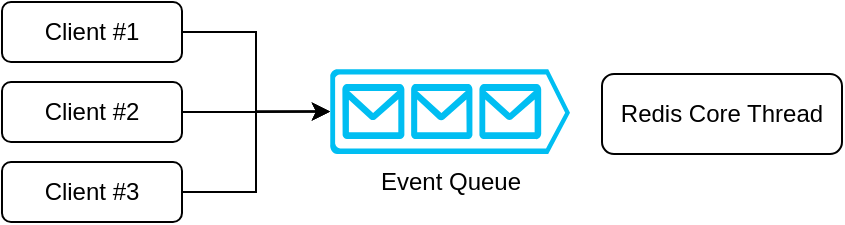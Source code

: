 <mxfile version="22.0.3" type="device">
  <diagram name="페이지-1" id="foqZhc7NjWLFWZ91exfe">
    <mxGraphModel dx="980" dy="894" grid="1" gridSize="10" guides="1" tooltips="1" connect="1" arrows="1" fold="1" page="1" pageScale="1" pageWidth="827" pageHeight="1169" math="0" shadow="0">
      <root>
        <mxCell id="0" />
        <mxCell id="1" parent="0" />
        <mxCell id="XlAvE9n8FlZEB_JRipX_-1" value="Client #1" style="rounded=1;whiteSpace=wrap;html=1;" vertex="1" parent="1">
          <mxGeometry x="130" y="120" width="90" height="30" as="geometry" />
        </mxCell>
        <mxCell id="XlAvE9n8FlZEB_JRipX_-2" value="Client #2" style="rounded=1;whiteSpace=wrap;html=1;" vertex="1" parent="1">
          <mxGeometry x="130" y="160" width="90" height="30" as="geometry" />
        </mxCell>
        <mxCell id="XlAvE9n8FlZEB_JRipX_-3" value="Client #3" style="rounded=1;whiteSpace=wrap;html=1;" vertex="1" parent="1">
          <mxGeometry x="130" y="200" width="90" height="30" as="geometry" />
        </mxCell>
        <mxCell id="XlAvE9n8FlZEB_JRipX_-5" value="Event Queue" style="verticalLabelPosition=bottom;html=1;verticalAlign=top;align=center;strokeColor=none;fillColor=#00BEF2;shape=mxgraph.azure.queue_generic;pointerEvents=1;" vertex="1" parent="1">
          <mxGeometry x="294" y="153.5" width="120" height="42.5" as="geometry" />
        </mxCell>
        <mxCell id="XlAvE9n8FlZEB_JRipX_-6" value="Redis Core Thread" style="rounded=1;whiteSpace=wrap;html=1;" vertex="1" parent="1">
          <mxGeometry x="430" y="156" width="120" height="40" as="geometry" />
        </mxCell>
        <mxCell id="XlAvE9n8FlZEB_JRipX_-7" style="edgeStyle=orthogonalEdgeStyle;rounded=0;orthogonalLoop=1;jettySize=auto;html=1;entryX=0;entryY=0.5;entryDx=0;entryDy=0;entryPerimeter=0;" edge="1" parent="1" source="XlAvE9n8FlZEB_JRipX_-1" target="XlAvE9n8FlZEB_JRipX_-5">
          <mxGeometry relative="1" as="geometry" />
        </mxCell>
        <mxCell id="XlAvE9n8FlZEB_JRipX_-8" style="edgeStyle=orthogonalEdgeStyle;rounded=0;orthogonalLoop=1;jettySize=auto;html=1;entryX=0;entryY=0.5;entryDx=0;entryDy=0;entryPerimeter=0;" edge="1" parent="1" source="XlAvE9n8FlZEB_JRipX_-2" target="XlAvE9n8FlZEB_JRipX_-5">
          <mxGeometry relative="1" as="geometry" />
        </mxCell>
        <mxCell id="XlAvE9n8FlZEB_JRipX_-9" style="edgeStyle=orthogonalEdgeStyle;rounded=0;orthogonalLoop=1;jettySize=auto;html=1;entryX=0;entryY=0.5;entryDx=0;entryDy=0;entryPerimeter=0;" edge="1" parent="1" source="XlAvE9n8FlZEB_JRipX_-3" target="XlAvE9n8FlZEB_JRipX_-5">
          <mxGeometry relative="1" as="geometry" />
        </mxCell>
      </root>
    </mxGraphModel>
  </diagram>
</mxfile>
